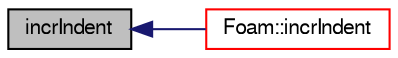 digraph "incrIndent"
{
  bgcolor="transparent";
  edge [fontname="FreeSans",fontsize="10",labelfontname="FreeSans",labelfontsize="10"];
  node [fontname="FreeSans",fontsize="10",shape=record];
  rankdir="LR";
  Node5356 [label="incrIndent",height=0.2,width=0.4,color="black", fillcolor="grey75", style="filled", fontcolor="black"];
  Node5356 -> Node5357 [dir="back",color="midnightblue",fontsize="10",style="solid",fontname="FreeSans"];
  Node5357 [label="Foam::incrIndent",height=0.2,width=0.4,color="red",URL="$a21124.html#a5baff2b2334a238271b33f039e5dde5c",tooltip="Increment the indent level. "];
}
